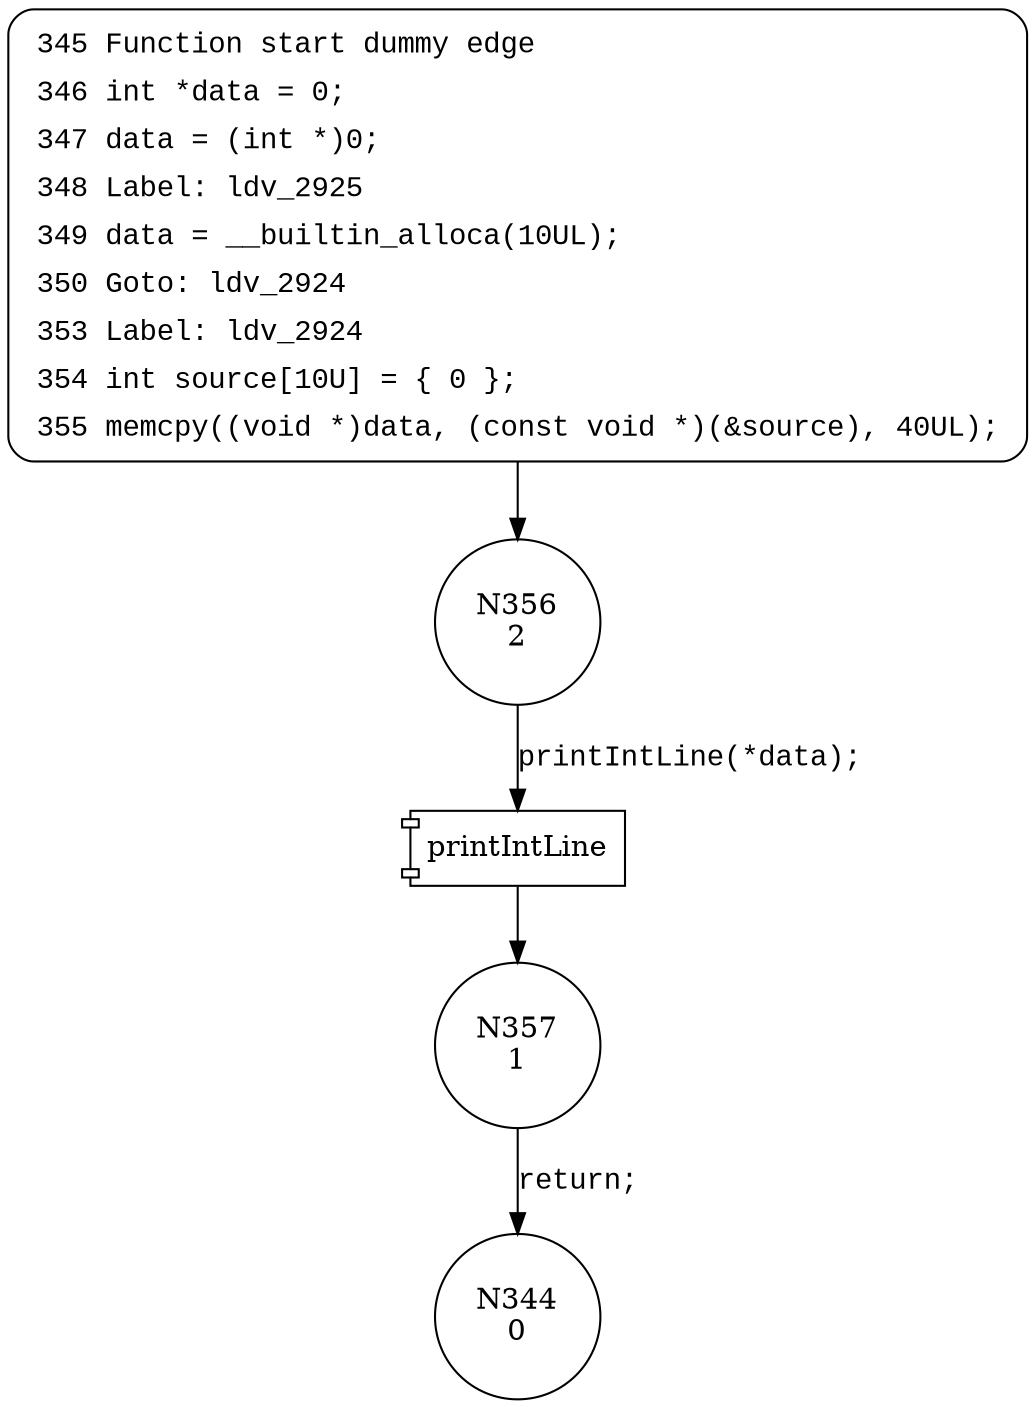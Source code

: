 digraph CWE121_Stack_Based_Buffer_Overflow__CWE131_memcpy_16_bad {
356 [shape="circle" label="N356\n2"]
357 [shape="circle" label="N357\n1"]
344 [shape="circle" label="N344\n0"]
345 [style="filled,bold" penwidth="1" fillcolor="white" fontname="Courier New" shape="Mrecord" label=<<table border="0" cellborder="0" cellpadding="3" bgcolor="white"><tr><td align="right">345</td><td align="left">Function start dummy edge</td></tr><tr><td align="right">346</td><td align="left">int *data = 0;</td></tr><tr><td align="right">347</td><td align="left">data = (int *)0;</td></tr><tr><td align="right">348</td><td align="left">Label: ldv_2925</td></tr><tr><td align="right">349</td><td align="left">data = __builtin_alloca(10UL);</td></tr><tr><td align="right">350</td><td align="left">Goto: ldv_2924</td></tr><tr><td align="right">353</td><td align="left">Label: ldv_2924</td></tr><tr><td align="right">354</td><td align="left">int source[10U] = &#123; 0 &#125;;</td></tr><tr><td align="right">355</td><td align="left">memcpy((void *)data, (const void *)(&amp;source), 40UL);</td></tr></table>>]
345 -> 356[label=""]
100030 [shape="component" label="printIntLine"]
356 -> 100030 [label="printIntLine(*data);" fontname="Courier New"]
100030 -> 357 [label="" fontname="Courier New"]
357 -> 344 [label="return;" fontname="Courier New"]
}